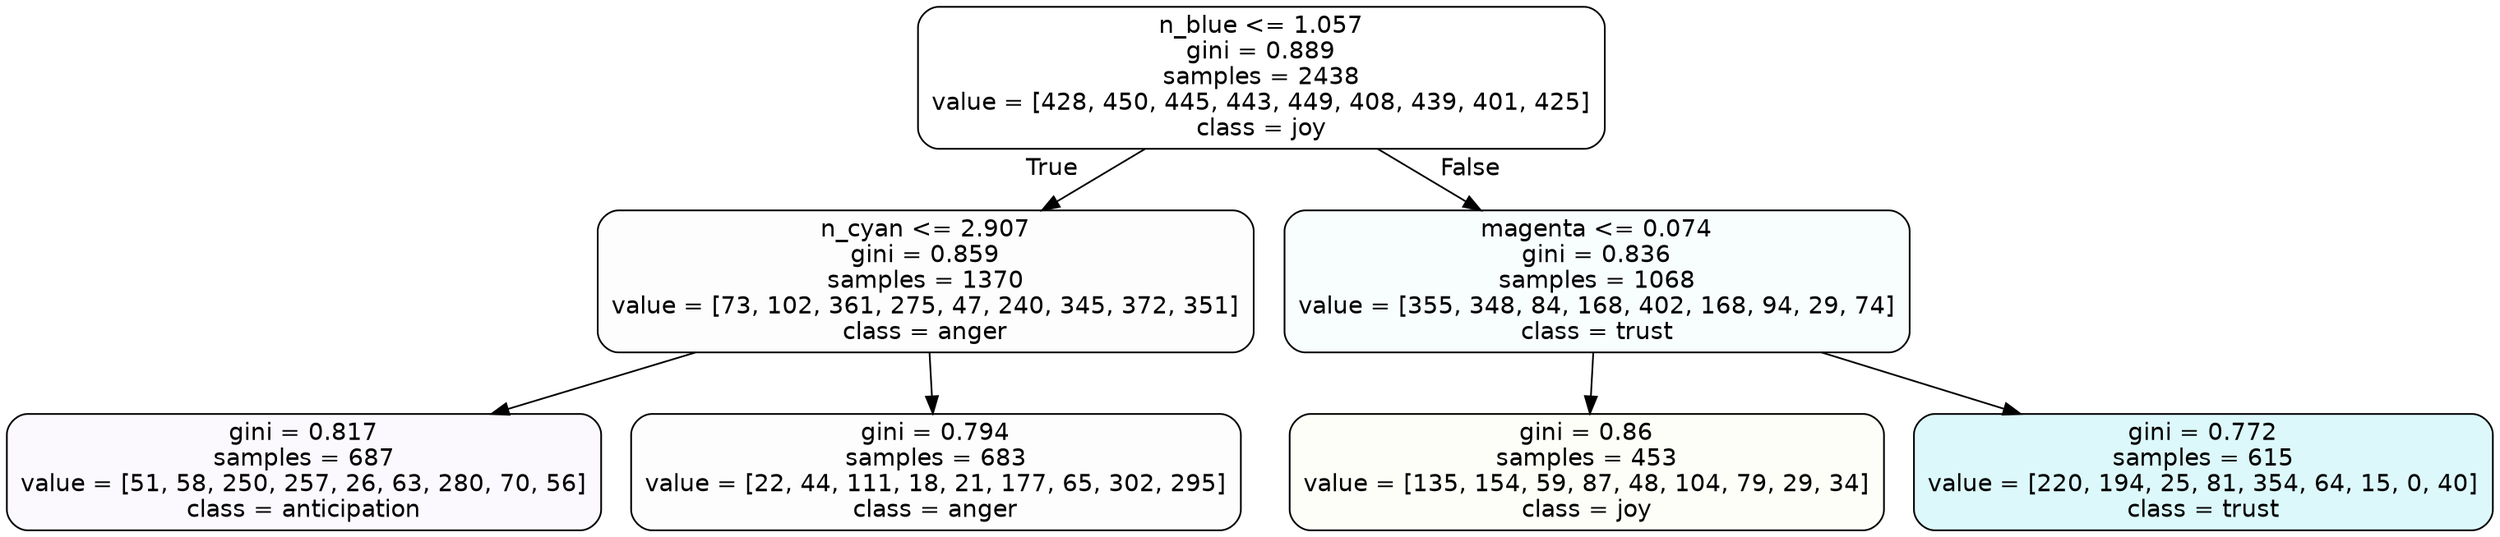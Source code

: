 digraph Tree {
node [shape=box, style="filled, rounded", color="black", fontname=helvetica] ;
edge [fontname=helvetica] ;
0 [label="n_blue <= 1.057\ngini = 0.889\nsamples = 2438\nvalue = [428, 450, 445, 443, 449, 408, 439, 401, 425]\nclass = joy", fillcolor="#d7e53900"] ;
1 [label="n_cyan <= 2.907\ngini = 0.859\nsamples = 1370\nvalue = [73, 102, 361, 275, 47, 240, 345, 372, 351]\nclass = anger", fillcolor="#e539d702"] ;
0 -> 1 [labeldistance=2.5, labelangle=45, headlabel="True"] ;
2 [label="gini = 0.817\nsamples = 687\nvalue = [51, 58, 250, 257, 26, 63, 280, 70, 56]\nclass = anticipation", fillcolor="#8139e507"] ;
1 -> 2 ;
3 [label="gini = 0.794\nsamples = 683\nvalue = [22, 44, 111, 18, 21, 177, 65, 302, 295]\nclass = anger", fillcolor="#e539d702"] ;
1 -> 3 ;
4 [label="magenta <= 0.074\ngini = 0.836\nsamples = 1068\nvalue = [355, 348, 84, 168, 402, 168, 94, 29, 74]\nclass = trust", fillcolor="#39d7e509"] ;
0 -> 4 [labeldistance=2.5, labelangle=-45, headlabel="False"] ;
5 [label="gini = 0.86\nsamples = 453\nvalue = [135, 154, 59, 87, 48, 104, 79, 29, 34]\nclass = joy", fillcolor="#d7e53908"] ;
4 -> 5 ;
6 [label="gini = 0.772\nsamples = 615\nvalue = [220, 194, 25, 81, 354, 64, 15, 0, 40]\nclass = trust", fillcolor="#39d7e52c"] ;
4 -> 6 ;
}